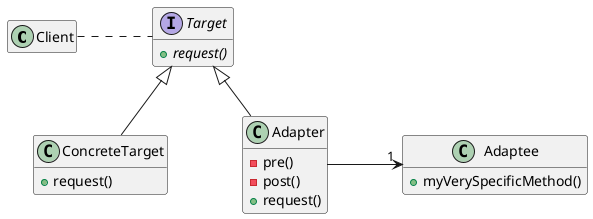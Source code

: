 @startuml

skinparam nodesep 75
skinparam ranksep 50
hide empty members

class Client

interface Target {
  + {abstract} request()
}

Client . Target

class ConcreteTarget {
  + request()
}

class Adapter {
  - pre()
  - post()
  + request()
}

Target <|-- ConcreteTarget
Target <|-- Adapter

ConcreteTarget .[hidden] Adapter


class Adaptee {
  + myVerySpecificMethod()
}

Adapter -> "1" Adaptee



@enduml
